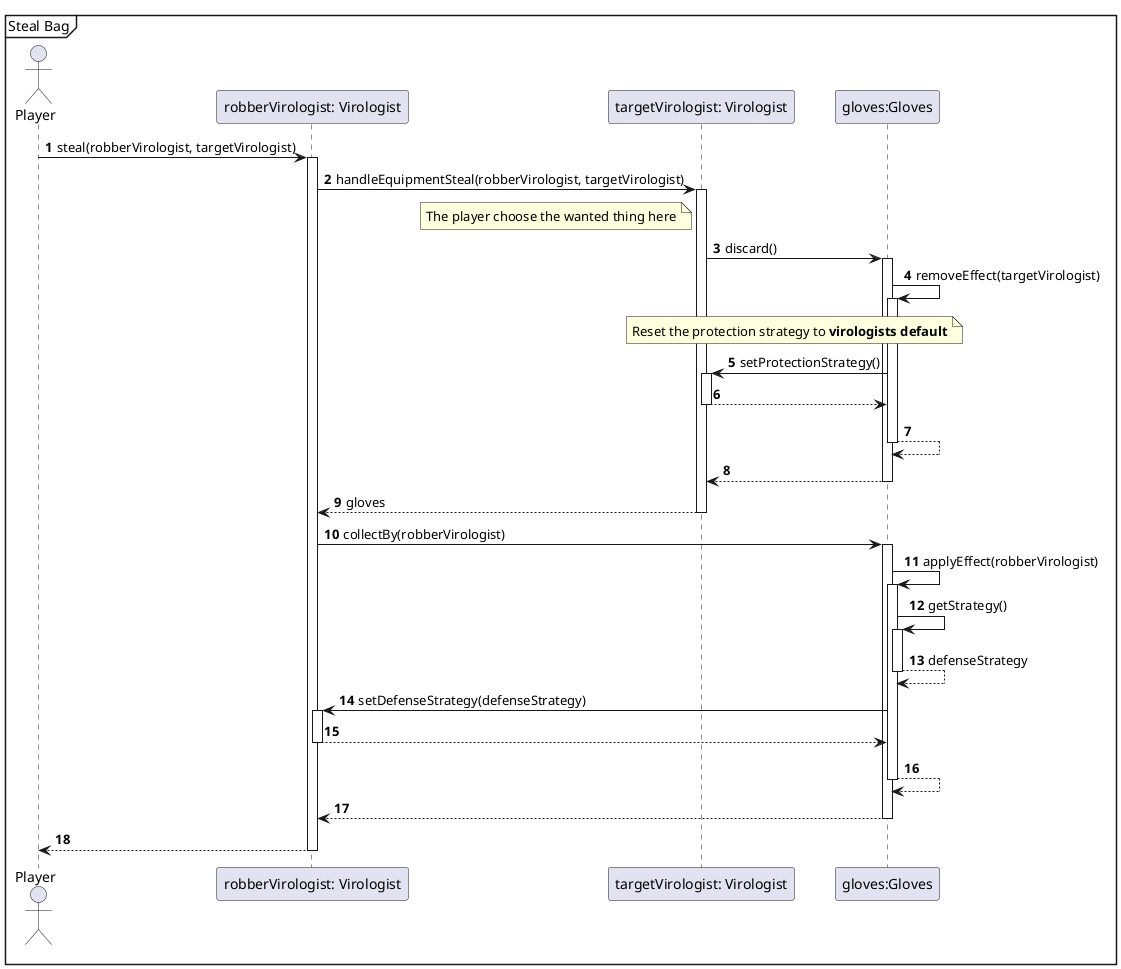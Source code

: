 @startuml
'https://plantuml.com/sequence-diagram
autonumber

mainframe Steal Bag

actor Player

Player -> "robberVirologist: Virologist"++: steal(robberVirologist, targetVirologist)

"robberVirologist: Virologist" ->  "targetVirologist: Virologist"++: handleEquipmentSteal(robberVirologist, targetVirologist)


        note left  "targetVirologist: Virologist"
            The player choose the wanted thing here
        end note


           "targetVirologist: Virologist"->"gloves:Gloves"++:discard()
           "gloves:Gloves" -> "gloves:Gloves"++ : removeEffect(targetVirologist)
            note over  "targetVirologist: Virologist", "gloves:Gloves"
            Reset the protection strategy to **virologists default**
             end note

            "gloves:Gloves" ->  "targetVirologist: Virologist"++: setProtectionStrategy()
            "targetVirologist: Virologist" --> "gloves:Gloves"--

            "gloves:Gloves"-->  "gloves:Gloves"--

                 "gloves:Gloves"--> "targetVirologist: Virologist"--


     "targetVirologist: Virologist" -->"robberVirologist: Virologist"--: gloves
   "robberVirologist: Virologist" -> "gloves:Gloves": collectBy(robberVirologist)
   Activate "gloves:Gloves"

    "gloves:Gloves" -> "gloves:Gloves"++ : applyEffect(robberVirologist)

      "gloves:Gloves" -> "gloves:Gloves"++ : getStrategy()
      "gloves:Gloves" --> "gloves:Gloves"-- : defenseStrategy

      "gloves:Gloves" -> "robberVirologist: Virologist"++: setDefenseStrategy(defenseStrategy)
      "robberVirologist: Virologist" --> "gloves:Gloves"--

      "gloves:Gloves" --> "gloves:Gloves"--

   "gloves:Gloves" --> "robberVirologist: Virologist":
   Deactivate "gloves:Gloves"
   



"robberVirologist: Virologist" --> Player --
@enduml